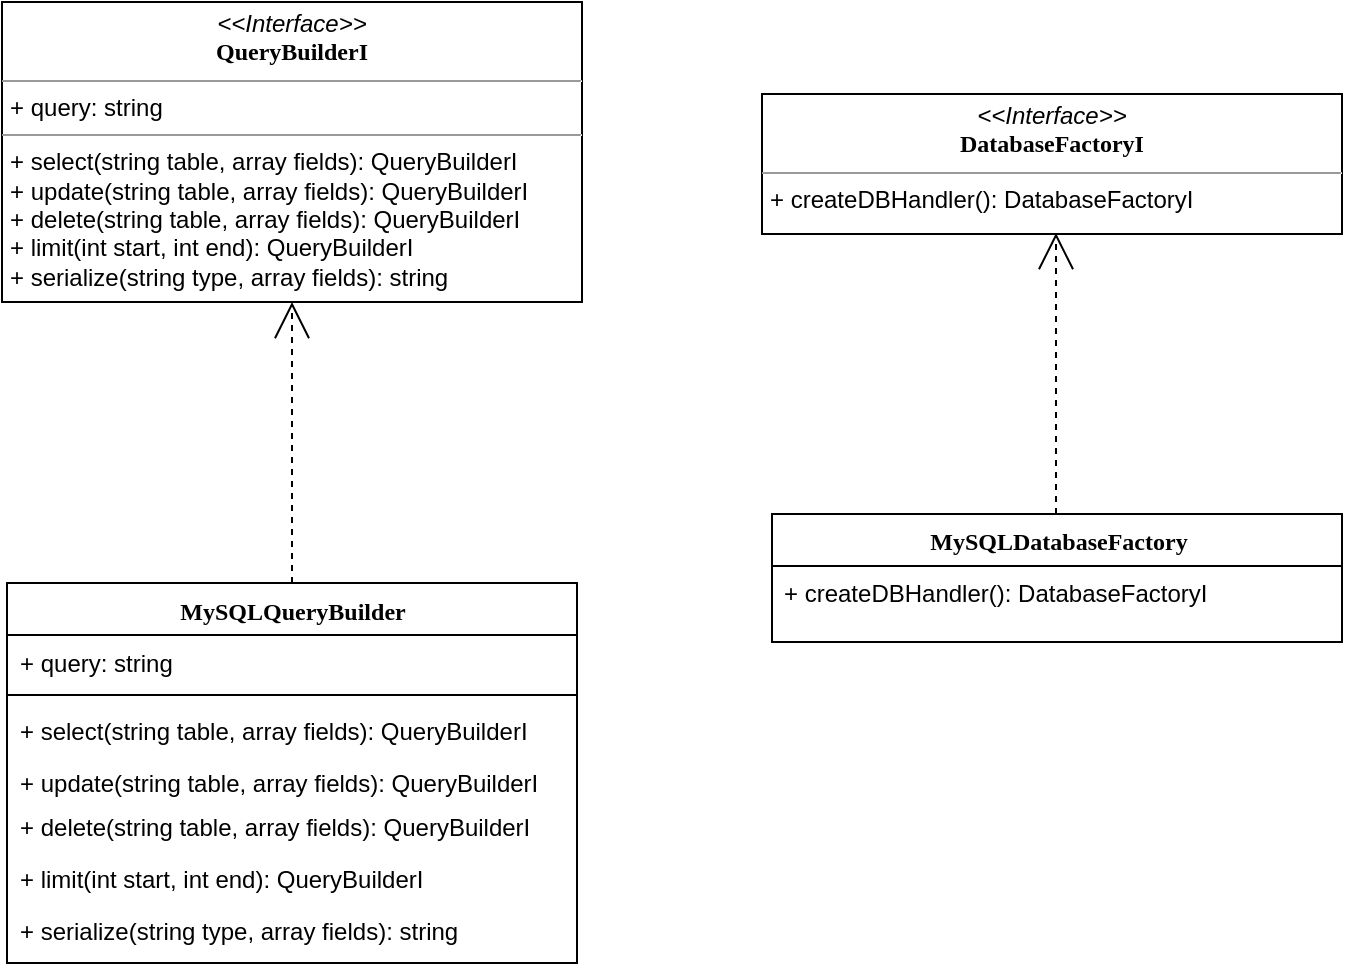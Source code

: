<mxfile version="15.4.1" type="github">
  <diagram name="Page-1" id="6133507b-19e7-1e82-6fc7-422aa6c4b21f">
    <mxGraphModel dx="1108" dy="482" grid="1" gridSize="10" guides="1" tooltips="1" connect="1" arrows="1" fold="1" page="1" pageScale="1" pageWidth="1100" pageHeight="850" background="none" math="0" shadow="0">
      <root>
        <mxCell id="0" />
        <mxCell id="1" parent="0" />
        <mxCell id="b94bc138ca980ef-13" style="edgeStyle=orthogonalEdgeStyle;rounded=0;html=1;dashed=1;labelBackgroundColor=none;startArrow=none;startFill=0;startSize=8;endArrow=open;endFill=0;endSize=16;fontFamily=Verdana;fontSize=12;" parent="1" source="235556782a83e6d0-1" target="b94bc138ca980ef-1" edge="1">
          <mxGeometry relative="1" as="geometry">
            <Array as="points">
              <mxPoint x="385" y="410" />
              <mxPoint x="385" y="410" />
            </Array>
          </mxGeometry>
        </mxCell>
        <mxCell id="235556782a83e6d0-1" value="MySQLQueryBuilder" style="swimlane;html=1;fontStyle=1;align=center;verticalAlign=top;childLayout=stackLayout;horizontal=1;startSize=26;horizontalStack=0;resizeParent=1;resizeLast=0;collapsible=1;marginBottom=0;swimlaneFillColor=#ffffff;rounded=0;shadow=0;comic=0;labelBackgroundColor=none;strokeWidth=1;fillColor=none;fontFamily=Verdana;fontSize=12" parent="1" vertex="1">
          <mxGeometry x="242.5" y="450.5" width="285" height="190" as="geometry" />
        </mxCell>
        <mxCell id="235556782a83e6d0-2" value="+ query: string" style="text;html=1;strokeColor=none;fillColor=none;align=left;verticalAlign=top;spacingLeft=4;spacingRight=4;whiteSpace=wrap;overflow=hidden;rotatable=0;points=[[0,0.5],[1,0.5]];portConstraint=eastwest;" parent="235556782a83e6d0-1" vertex="1">
          <mxGeometry y="26" width="285" height="26" as="geometry" />
        </mxCell>
        <mxCell id="235556782a83e6d0-6" value="" style="line;html=1;strokeWidth=1;fillColor=none;align=left;verticalAlign=middle;spacingTop=-1;spacingLeft=3;spacingRight=3;rotatable=0;labelPosition=right;points=[];portConstraint=eastwest;" parent="235556782a83e6d0-1" vertex="1">
          <mxGeometry y="52" width="285" height="8" as="geometry" />
        </mxCell>
        <mxCell id="235556782a83e6d0-7" value="+ select(&lt;span&gt;string table, array fields&lt;/span&gt;): QueryBuilderI" style="text;html=1;strokeColor=none;fillColor=none;align=left;verticalAlign=top;spacingLeft=4;spacingRight=4;whiteSpace=wrap;overflow=hidden;rotatable=0;points=[[0,0.5],[1,0.5]];portConstraint=eastwest;" parent="235556782a83e6d0-1" vertex="1">
          <mxGeometry y="60" width="285" height="26" as="geometry" />
        </mxCell>
        <mxCell id="gL_ZkWnFq_OzcMhgX-mP-17" value="+ update(&lt;span&gt;string table, array fields&lt;/span&gt;): QueryBuilderI" style="text;html=1;strokeColor=none;fillColor=none;align=left;verticalAlign=top;spacingLeft=4;spacingRight=4;whiteSpace=wrap;overflow=hidden;rotatable=0;points=[[0,0.5],[1,0.5]];portConstraint=eastwest;" vertex="1" parent="235556782a83e6d0-1">
          <mxGeometry y="86" width="285" height="22" as="geometry" />
        </mxCell>
        <mxCell id="gL_ZkWnFq_OzcMhgX-mP-18" value="+ delete(&lt;span&gt;string table, array fields&lt;/span&gt;): QueryBuilderI" style="text;html=1;strokeColor=none;fillColor=none;align=left;verticalAlign=top;spacingLeft=4;spacingRight=4;whiteSpace=wrap;overflow=hidden;rotatable=0;points=[[0,0.5],[1,0.5]];portConstraint=eastwest;" vertex="1" parent="235556782a83e6d0-1">
          <mxGeometry y="108" width="285" height="26" as="geometry" />
        </mxCell>
        <mxCell id="gL_ZkWnFq_OzcMhgX-mP-20" value="+ limit(int start, int end): QueryBuilderI" style="text;html=1;strokeColor=none;fillColor=none;align=left;verticalAlign=top;spacingLeft=4;spacingRight=4;whiteSpace=wrap;overflow=hidden;rotatable=0;points=[[0,0.5],[1,0.5]];portConstraint=eastwest;" vertex="1" parent="235556782a83e6d0-1">
          <mxGeometry y="134" width="285" height="26" as="geometry" />
        </mxCell>
        <mxCell id="gL_ZkWnFq_OzcMhgX-mP-19" value="+ serialize(&lt;span&gt;string type, array fields&lt;/span&gt;): string" style="text;html=1;strokeColor=none;fillColor=none;align=left;verticalAlign=top;spacingLeft=4;spacingRight=4;whiteSpace=wrap;overflow=hidden;rotatable=0;points=[[0,0.5],[1,0.5]];portConstraint=eastwest;" vertex="1" parent="235556782a83e6d0-1">
          <mxGeometry y="160" width="285" height="26" as="geometry" />
        </mxCell>
        <mxCell id="b94bc138ca980ef-1" value="&lt;p style=&quot;margin: 0px ; margin-top: 4px ; text-align: center&quot;&gt;&lt;i&gt;&amp;lt;&amp;lt;Interface&amp;gt;&amp;gt;&lt;/i&gt;&lt;br&gt;&lt;span style=&quot;font-family: &amp;#34;verdana&amp;#34; ; font-weight: 700&quot;&gt;QueryBuilderI&lt;/span&gt;&lt;br&gt;&lt;/p&gt;&lt;hr size=&quot;1&quot;&gt;&lt;p style=&quot;margin: 0px ; margin-left: 4px&quot;&gt;+ query: string&lt;/p&gt;&lt;hr size=&quot;1&quot;&gt;&lt;p style=&quot;margin: 0px ; margin-left: 4px&quot;&gt;+ select(string table, array fields): QueryBuilderI&lt;/p&gt;&lt;p style=&quot;margin: 0px ; margin-left: 4px&quot;&gt;+ update(string table, array fields): QueryBuilderI&lt;/p&gt;&lt;p style=&quot;margin: 0px ; margin-left: 4px&quot;&gt;+ delete(string table, array fields): QueryBuilderI&lt;br&gt;+ limit(int start, int end): QueryBuilderI&lt;/p&gt;&lt;p style=&quot;margin: 0px ; margin-left: 4px&quot;&gt;+ serialize(string type, array fields): string&lt;/p&gt;" style="verticalAlign=top;align=left;overflow=fill;fontSize=12;fontFamily=Helvetica;html=1;rounded=0;shadow=0;comic=0;labelBackgroundColor=none;strokeWidth=1" parent="1" vertex="1">
          <mxGeometry x="240" y="160" width="290" height="150" as="geometry" />
        </mxCell>
        <mxCell id="gL_ZkWnFq_OzcMhgX-mP-23" value="&lt;p style=&quot;margin: 0px ; margin-top: 4px ; text-align: center&quot;&gt;&lt;i&gt;&amp;lt;&amp;lt;Interface&amp;gt;&amp;gt;&lt;/i&gt;&lt;br&gt;&lt;span style=&quot;font-family: &amp;#34;verdana&amp;#34; ; font-weight: 700&quot;&gt;DatabaseFactoryI&lt;/span&gt;&lt;br&gt;&lt;/p&gt;&lt;hr size=&quot;1&quot;&gt;&lt;p style=&quot;margin: 0px ; margin-left: 4px&quot;&gt;+ createDBHandler&lt;span&gt;(): DatabaseFactoryI&lt;/span&gt;&lt;/p&gt;" style="verticalAlign=top;align=left;overflow=fill;fontSize=12;fontFamily=Helvetica;html=1;rounded=0;shadow=0;comic=0;labelBackgroundColor=none;strokeWidth=1" vertex="1" parent="1">
          <mxGeometry x="620" y="206" width="290" height="70" as="geometry" />
        </mxCell>
        <mxCell id="gL_ZkWnFq_OzcMhgX-mP-24" value="MySQLDatabaseFactory" style="swimlane;html=1;fontStyle=1;align=center;verticalAlign=top;childLayout=stackLayout;horizontal=1;startSize=26;horizontalStack=0;resizeParent=1;resizeLast=0;collapsible=1;marginBottom=0;swimlaneFillColor=#ffffff;rounded=0;shadow=0;comic=0;labelBackgroundColor=none;strokeWidth=1;fillColor=none;fontFamily=Verdana;fontSize=12" vertex="1" parent="1">
          <mxGeometry x="625" y="416" width="285" height="64" as="geometry" />
        </mxCell>
        <mxCell id="gL_ZkWnFq_OzcMhgX-mP-25" value="+ createDBHandler(): DatabaseFactoryI" style="text;html=1;strokeColor=none;fillColor=none;align=left;verticalAlign=top;spacingLeft=4;spacingRight=4;whiteSpace=wrap;overflow=hidden;rotatable=0;points=[[0,0.5],[1,0.5]];portConstraint=eastwest;" vertex="1" parent="gL_ZkWnFq_OzcMhgX-mP-24">
          <mxGeometry y="26" width="285" height="26" as="geometry" />
        </mxCell>
        <mxCell id="gL_ZkWnFq_OzcMhgX-mP-32" style="edgeStyle=orthogonalEdgeStyle;rounded=0;html=1;dashed=1;labelBackgroundColor=none;startArrow=none;startFill=0;startSize=8;endArrow=open;endFill=0;endSize=16;fontFamily=Verdana;fontSize=12;" edge="1" parent="1">
          <mxGeometry relative="1" as="geometry">
            <Array as="points">
              <mxPoint x="767" y="375.5" />
              <mxPoint x="767" y="375.5" />
            </Array>
            <mxPoint x="767" y="416" as="sourcePoint" />
            <mxPoint x="767" y="275.5" as="targetPoint" />
          </mxGeometry>
        </mxCell>
      </root>
    </mxGraphModel>
  </diagram>
</mxfile>
